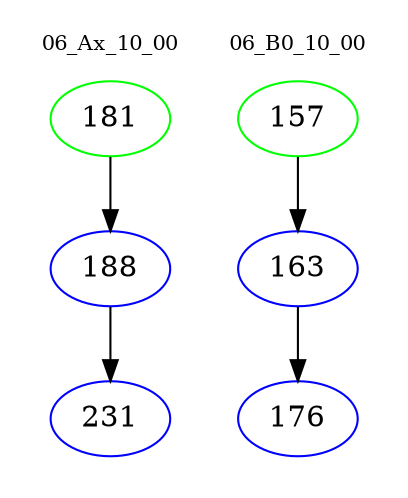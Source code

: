 digraph{
subgraph cluster_0 {
color = white
label = "06_Ax_10_00";
fontsize=10;
T0_181 [label="181", color="green"]
T0_181 -> T0_188 [color="black"]
T0_188 [label="188", color="blue"]
T0_188 -> T0_231 [color="black"]
T0_231 [label="231", color="blue"]
}
subgraph cluster_1 {
color = white
label = "06_B0_10_00";
fontsize=10;
T1_157 [label="157", color="green"]
T1_157 -> T1_163 [color="black"]
T1_163 [label="163", color="blue"]
T1_163 -> T1_176 [color="black"]
T1_176 [label="176", color="blue"]
}
}
